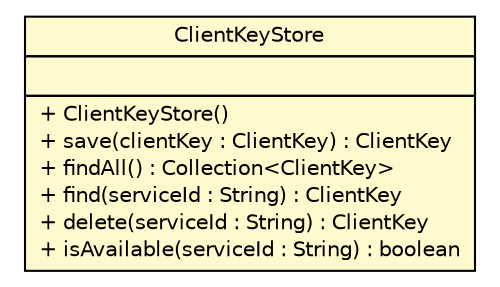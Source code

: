 #!/usr/local/bin/dot
#
# Class diagram 
# Generated by UMLGraph version R5_6-24-gf6e263 (http://www.umlgraph.org/)
#

digraph G {
	edge [fontname="Helvetica",fontsize=10,labelfontname="Helvetica",labelfontsize=10];
	node [fontname="Helvetica",fontsize=10,shape=plaintext];
	nodesep=0.25;
	ranksep=0.5;
	// com.yirendai.oss.environment.admin.ClientKeyStore
	c112 [label=<<table title="com.yirendai.oss.environment.admin.ClientKeyStore" border="0" cellborder="1" cellspacing="0" cellpadding="2" port="p" bgcolor="lemonChiffon" href="./ClientKeyStore.html">
		<tr><td><table border="0" cellspacing="0" cellpadding="1">
<tr><td align="center" balign="center"> ClientKeyStore </td></tr>
		</table></td></tr>
		<tr><td><table border="0" cellspacing="0" cellpadding="1">
<tr><td align="left" balign="left">  </td></tr>
		</table></td></tr>
		<tr><td><table border="0" cellspacing="0" cellpadding="1">
<tr><td align="left" balign="left"> + ClientKeyStore() </td></tr>
<tr><td align="left" balign="left"> + save(clientKey : ClientKey) : ClientKey </td></tr>
<tr><td align="left" balign="left"> + findAll() : Collection&lt;ClientKey&gt; </td></tr>
<tr><td align="left" balign="left"> + find(serviceId : String) : ClientKey </td></tr>
<tr><td align="left" balign="left"> + delete(serviceId : String) : ClientKey </td></tr>
<tr><td align="left" balign="left"> + isAvailable(serviceId : String) : boolean </td></tr>
		</table></td></tr>
		</table>>, URL="./ClientKeyStore.html", fontname="Helvetica", fontcolor="black", fontsize=10.0];
}

